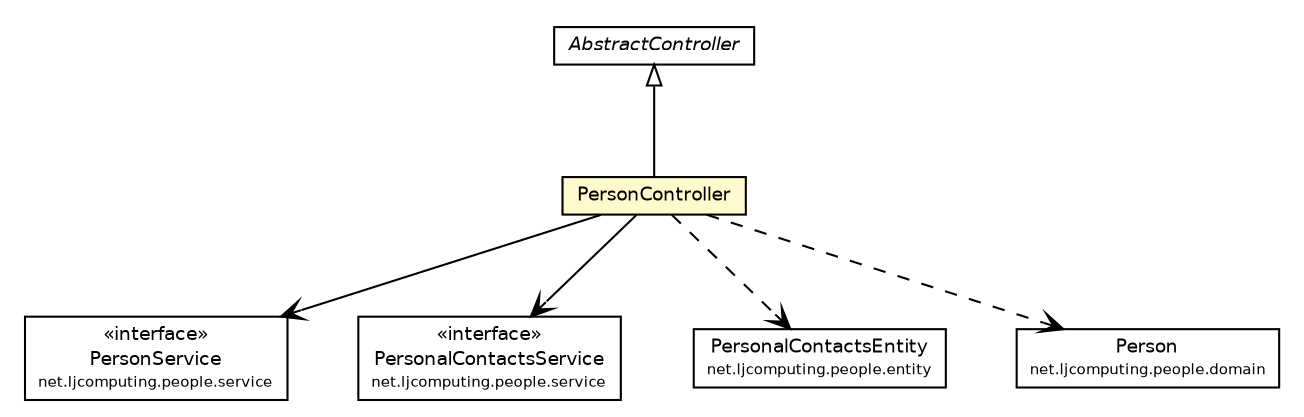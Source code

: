 #!/usr/local/bin/dot
#
# Class diagram 
# Generated by UMLGraph version R5_6 (http://www.umlgraph.org/)
#

digraph G {
	edge [fontname="Helvetica",fontsize=10,labelfontname="Helvetica",labelfontsize=10];
	node [fontname="Helvetica",fontsize=10,shape=plaintext];
	nodesep=0.25;
	ranksep=0.5;
	// net.ljcomputing.people.web.controller.PersonController
	c201 [label=<<table title="net.ljcomputing.people.web.controller.PersonController" border="0" cellborder="1" cellspacing="0" cellpadding="2" port="p" bgcolor="lemonChiffon" href="./PersonController.html">
		<tr><td><table border="0" cellspacing="0" cellpadding="1">
<tr><td align="center" balign="center"> PersonController </td></tr>
		</table></td></tr>
		</table>>, URL="./PersonController.html", fontname="Helvetica", fontcolor="black", fontsize=9.0];
	// net.ljcomputing.people.web.controller.AbstractController
	c204 [label=<<table title="net.ljcomputing.people.web.controller.AbstractController" border="0" cellborder="1" cellspacing="0" cellpadding="2" port="p" href="./AbstractController.html">
		<tr><td><table border="0" cellspacing="0" cellpadding="1">
<tr><td align="center" balign="center"><font face="Helvetica-Oblique"> AbstractController </font></td></tr>
		</table></td></tr>
		</table>>, URL="./AbstractController.html", fontname="Helvetica", fontcolor="black", fontsize=9.0];
	//net.ljcomputing.people.web.controller.PersonController extends net.ljcomputing.people.web.controller.AbstractController
	c204:p -> c201:p [dir=back,arrowtail=empty];
	// net.ljcomputing.people.web.controller.PersonController NAVASSOC net.ljcomputing.people.service.PersonService
	c201:p -> c206:p [taillabel="", label="", headlabel="", fontname="Helvetica", fontcolor="black", fontsize=10.0, color="black", arrowhead=open];
	// net.ljcomputing.people.web.controller.PersonController NAVASSOC net.ljcomputing.people.service.PersonalContactsService
	c201:p -> c207:p [taillabel="", label="", headlabel="", fontname="Helvetica", fontcolor="black", fontsize=10.0, color="black", arrowhead=open];
	// net.ljcomputing.people.web.controller.PersonController DEPEND net.ljcomputing.people.entity.PersonalContactsEntity
	c201:p -> c208:p [taillabel="", label="", headlabel="", fontname="Helvetica", fontcolor="black", fontsize=10.0, color="black", arrowhead=open, style=dashed];
	// net.ljcomputing.people.web.controller.PersonController DEPEND net.ljcomputing.people.domain.Person
	c201:p -> c209:p [taillabel="", label="", headlabel="", fontname="Helvetica", fontcolor="black", fontsize=10.0, color="black", arrowhead=open, style=dashed];
	// net.ljcomputing.people.service.PersonService
	c206 [label=<<table title="net.ljcomputing.people.service.PersonService" border="0" cellborder="1" cellspacing="0" cellpadding="2" port="p">
		<tr><td><table border="0" cellspacing="0" cellpadding="1">
<tr><td align="center" balign="center"> &#171;interface&#187; </td></tr>
<tr><td align="center" balign="center"> PersonService </td></tr>
<tr><td align="center" balign="center"><font point-size="7.0"> net.ljcomputing.people.service </font></td></tr>
		</table></td></tr>
		</table>>, URL="null", fontname="Helvetica", fontcolor="black", fontsize=9.0];
	// net.ljcomputing.people.service.PersonalContactsService
	c207 [label=<<table title="net.ljcomputing.people.service.PersonalContactsService" border="0" cellborder="1" cellspacing="0" cellpadding="2" port="p">
		<tr><td><table border="0" cellspacing="0" cellpadding="1">
<tr><td align="center" balign="center"> &#171;interface&#187; </td></tr>
<tr><td align="center" balign="center"> PersonalContactsService </td></tr>
<tr><td align="center" balign="center"><font point-size="7.0"> net.ljcomputing.people.service </font></td></tr>
		</table></td></tr>
		</table>>, URL="null", fontname="Helvetica", fontcolor="black", fontsize=9.0];
	// net.ljcomputing.people.domain.Person
	c209 [label=<<table title="net.ljcomputing.people.domain.Person" border="0" cellborder="1" cellspacing="0" cellpadding="2" port="p">
		<tr><td><table border="0" cellspacing="0" cellpadding="1">
<tr><td align="center" balign="center"> Person </td></tr>
<tr><td align="center" balign="center"><font point-size="7.0"> net.ljcomputing.people.domain </font></td></tr>
		</table></td></tr>
		</table>>, URL="null", fontname="Helvetica", fontcolor="black", fontsize=9.0];
	// net.ljcomputing.people.entity.PersonalContactsEntity
	c208 [label=<<table title="net.ljcomputing.people.entity.PersonalContactsEntity" border="0" cellborder="1" cellspacing="0" cellpadding="2" port="p">
		<tr><td><table border="0" cellspacing="0" cellpadding="1">
<tr><td align="center" balign="center"> PersonalContactsEntity </td></tr>
<tr><td align="center" balign="center"><font point-size="7.0"> net.ljcomputing.people.entity </font></td></tr>
		</table></td></tr>
		</table>>, URL="null", fontname="Helvetica", fontcolor="black", fontsize=9.0];
}

